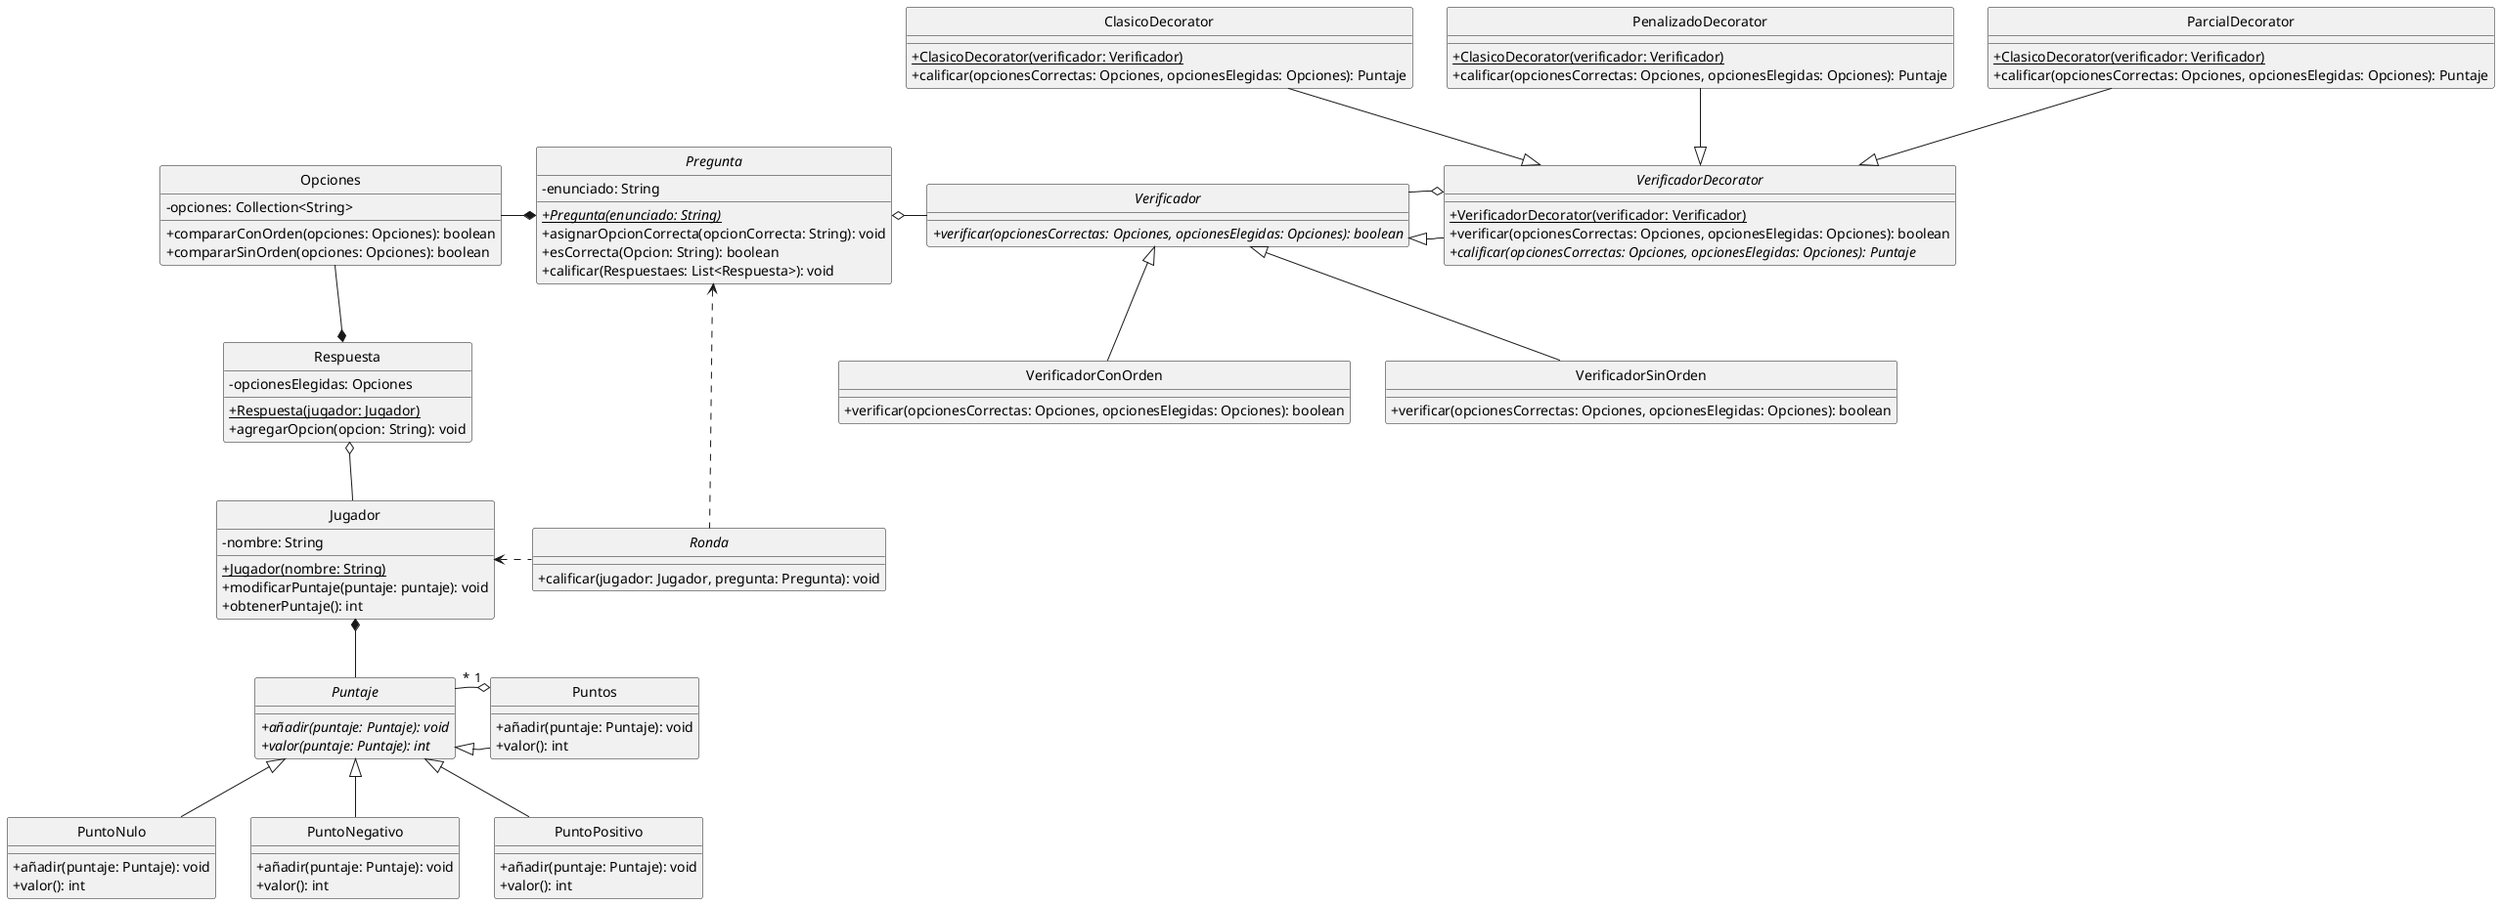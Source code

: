 @startuml
hide circle
skinparam classAttributeIconSize 0

'Clases
Class Opciones{
    -opciones: Collection<String>
    +compararConOrden(opciones: Opciones): boolean
    +compararSinOrden(opciones: Opciones): boolean
}

Abstract Class Pregunta{
    -enunciado: String
    +{abstract}{static}Pregunta(enunciado: String)
    +asignarOpcionCorrecta(opcionCorrecta: String): void
    +esCorrecta(Opcion: String): boolean
    +calificar(Respuestaes: List<Respuesta>): void
}

Class Respuesta{
    -opcionesElegidas: Opciones
    +{static}Respuesta(jugador: Jugador)
    +agregarOpcion(opcion: String): void
}

Class Jugador{
    -nombre: String
    +{Static}Jugador(nombre: String)
    +modificarPuntaje(puntaje: puntaje): void
    +obtenerPuntaje(): int
}

Abstract Class Puntaje{
    +{abstract}añadir(puntaje: Puntaje): void
    +{abstract}valor(puntaje: Puntaje): int
}

Class Puntos{
    +añadir(puntaje: Puntaje): void
    +valor(): int
}

Class PuntoNulo{
    +añadir(puntaje: Puntaje): void
    +valor(): int
}

Class PuntoNegativo{
    +añadir(puntaje: Puntaje): void
    +valor(): int
}

Class PuntoPositivo{
    +añadir(puntaje: Puntaje): void
    +valor(): int
}

Interface Verificador{
    +{abstract}verificar(opcionesCorrectas: Opciones, opcionesElegidas: Opciones): boolean
}

Class VerificadorConOrden{
    +verificar(opcionesCorrectas: Opciones, opcionesElegidas: Opciones): boolean
}

Class VerificadorSinOrden{
    +verificar(opcionesCorrectas: Opciones, opcionesElegidas: Opciones): boolean
}

Abstract Class VerificadorDecorator{
    +{Static}VerificadorDecorator(verificador: Verificador)
    +verificar(opcionesCorrectas: Opciones, opcionesElegidas: Opciones): boolean
    +{abstract}calificar(opcionesCorrectas: Opciones, opcionesElegidas: Opciones): Puntaje
}

Class ClasicoDecorator{
    +{Static}ClasicoDecorator(verificador: Verificador)
    +calificar(opcionesCorrectas: Opciones, opcionesElegidas: Opciones): Puntaje
}

Class PenalizadoDecorator{
    +{Static}ClasicoDecorator(verificador: Verificador)
    +calificar(opcionesCorrectas: Opciones, opcionesElegidas: Opciones): Puntaje
}

Class ParcialDecorator{
    +{Static}ClasicoDecorator(verificador: Verificador)
    +calificar(opcionesCorrectas: Opciones, opcionesElegidas: Opciones): Puntaje
}

Abstract Class Ronda{
    +calificar(jugador: Jugador, pregunta: Pregunta): void
}

'Relaciones
Respuesta o-- Jugador
Pregunta *-left- Opciones
Respuesta *-up- Opciones
PuntoNegativo -up-|> Puntaje
PuntoNulo -up-|> Puntaje
PuntoPositivo -up-|> Puntaje
Puntos -left-|> Puntaje
Puntos "1" o-left- "*" Puntaje
Jugador *-- Puntaje
Pregunta o-right- Verificador
VerificadorDecorator -left-|> Verificador
VerificadorDecorator o-left- Verificador
VerificadorSinOrden -up-|> Verificador
VerificadorConOrden -up-|> Verificador
ClasicoDecorator --|> VerificadorDecorator
PenalizadoDecorator --|> VerificadorDecorator
ParcialDecorator --|> VerificadorDecorator
Ronda .left.> Jugador
Ronda .left.> Pregunta

@enduml